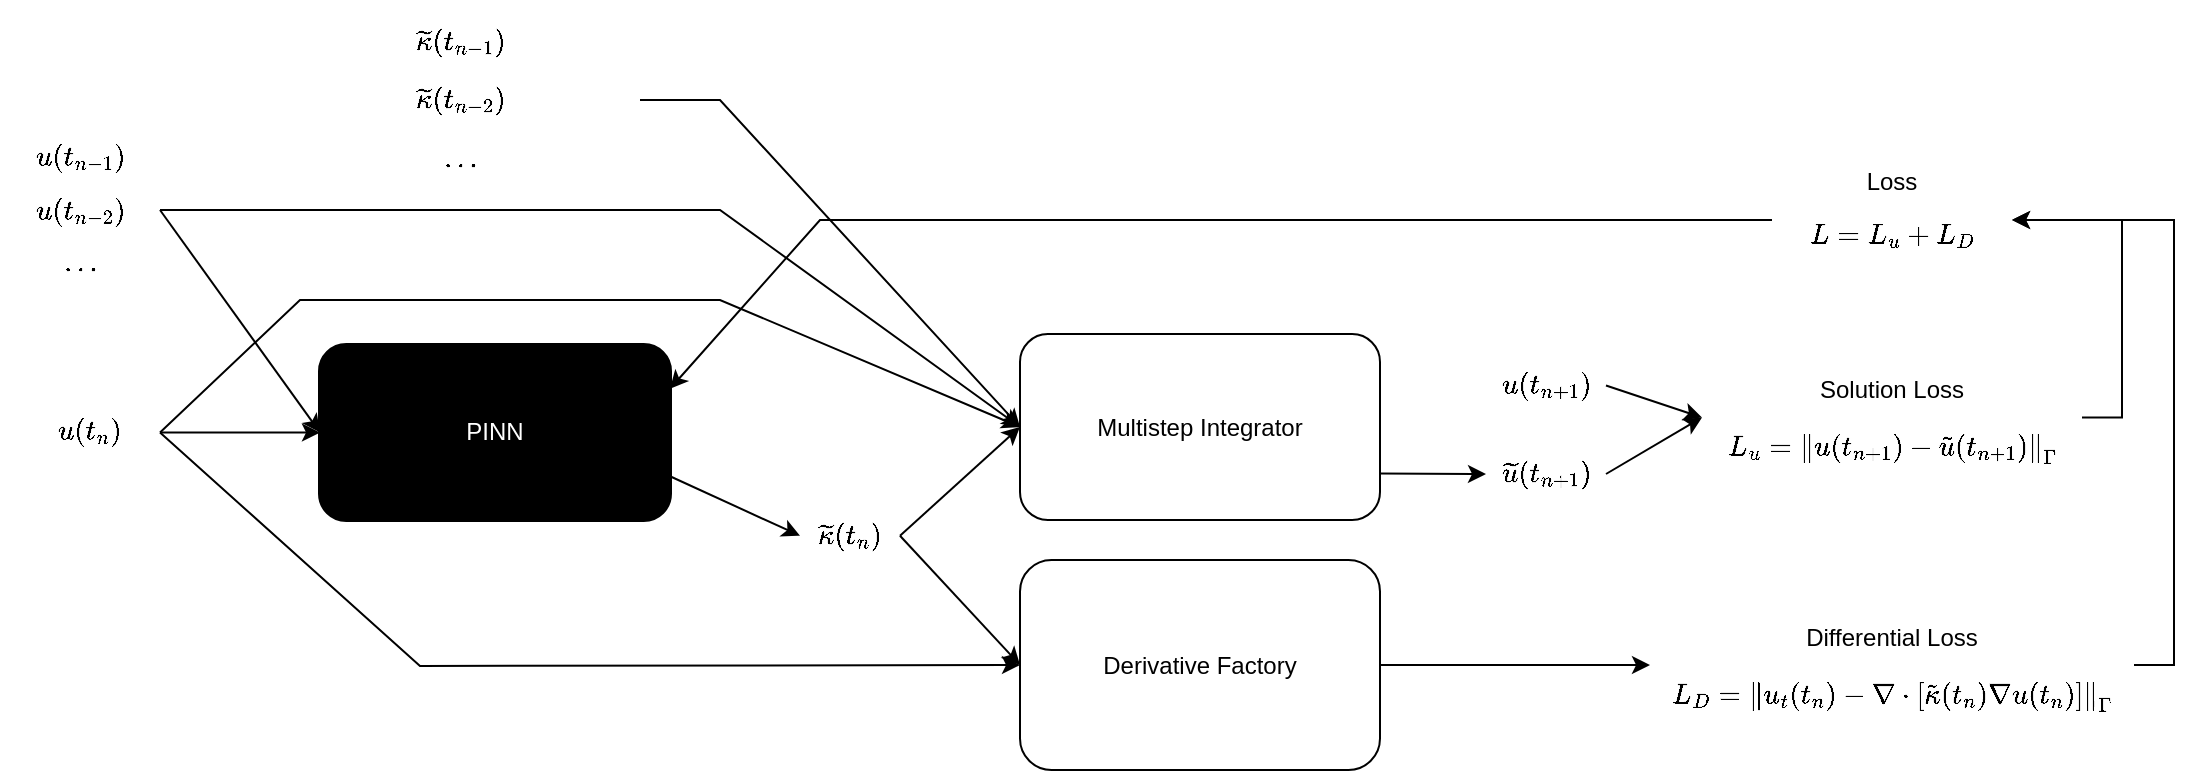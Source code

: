 <mxfile version="26.0.11">
  <diagram name="Page-1" id="dHEjQKyAx2glMH0PPZ7r">
    <mxGraphModel dx="1425" dy="763" grid="1" gridSize="10" guides="1" tooltips="1" connect="1" arrows="1" fold="1" page="1" pageScale="1" pageWidth="2000" pageHeight="2000" math="1" shadow="0">
      <root>
        <mxCell id="0" />
        <mxCell id="1" parent="0" />
        <mxCell id="L2Xz_SyH8n0p4nSWYo8K-233" value="&lt;font style=&quot;color: rgb(255, 255, 255);&quot;&gt;PINN&lt;/font&gt;" style="rounded=1;whiteSpace=wrap;html=1;strokeWidth=2;fillColor=#000000;" parent="1" vertex="1">
          <mxGeometry x="200" y="212.5" width="175" height="87.5" as="geometry" />
        </mxCell>
        <mxCell id="L2Xz_SyH8n0p4nSWYo8K-247" value="" style="endArrow=classic;html=1;rounded=0;exitX=1;exitY=0.75;exitDx=0;exitDy=0;entryX=0;entryY=0.5;entryDx=0;entryDy=0;" parent="1" source="L2Xz_SyH8n0p4nSWYo8K-233" target="yh-87h6LT-zxQJzMNpkT-10" edge="1">
          <mxGeometry width="50" height="50" relative="1" as="geometry">
            <mxPoint x="630" y="460.25" as="sourcePoint" />
            <mxPoint x="700" y="320" as="targetPoint" />
          </mxGeometry>
        </mxCell>
        <mxCell id="L2Xz_SyH8n0p4nSWYo8K-256" value="Multistep Integrator" style="rounded=1;whiteSpace=wrap;html=1;" parent="1" vertex="1">
          <mxGeometry x="550" y="207.0" width="180" height="93" as="geometry" />
        </mxCell>
        <mxCell id="L2Xz_SyH8n0p4nSWYo8K-257" value="" style="endArrow=classic;html=1;rounded=0;exitX=1;exitY=0.5;exitDx=0;exitDy=0;entryX=0;entryY=0.5;entryDx=0;entryDy=0;" parent="1" source="yh-87h6LT-zxQJzMNpkT-10" target="L2Xz_SyH8n0p4nSWYo8K-256" edge="1">
          <mxGeometry width="50" height="50" relative="1" as="geometry">
            <mxPoint x="620" y="373.38" as="sourcePoint" />
            <mxPoint x="700" y="214.22" as="targetPoint" />
          </mxGeometry>
        </mxCell>
        <mxCell id="L2Xz_SyH8n0p4nSWYo8K-262" value="`\tilde{u}(t_{n + 1})`" style="text;html=1;align=center;verticalAlign=middle;whiteSpace=wrap;rounded=0;" parent="1" vertex="1">
          <mxGeometry x="783" y="262" width="60" height="30" as="geometry" />
        </mxCell>
        <mxCell id="L2Xz_SyH8n0p4nSWYo8K-263" value="" style="endArrow=classic;html=1;rounded=0;exitX=1;exitY=0.75;exitDx=0;exitDy=0;entryX=0;entryY=0.5;entryDx=0;entryDy=0;" parent="1" source="L2Xz_SyH8n0p4nSWYo8K-256" target="L2Xz_SyH8n0p4nSWYo8K-262" edge="1">
          <mxGeometry width="50" height="50" relative="1" as="geometry">
            <mxPoint x="880" y="449.28" as="sourcePoint" />
            <mxPoint x="930" y="399.28" as="targetPoint" />
          </mxGeometry>
        </mxCell>
        <mxCell id="yh-87h6LT-zxQJzMNpkT-37" style="edgeStyle=orthogonalEdgeStyle;rounded=0;orthogonalLoop=1;jettySize=auto;html=1;exitX=1;exitY=0.5;exitDx=0;exitDy=0;entryX=1;entryY=0.5;entryDx=0;entryDy=0;" parent="1" source="yh-87h6LT-zxQJzMNpkT-4" target="yh-87h6LT-zxQJzMNpkT-34" edge="1">
          <mxGeometry relative="1" as="geometry" />
        </mxCell>
        <mxCell id="yh-87h6LT-zxQJzMNpkT-4" value="Differential Loss&lt;br&gt;&lt;div&gt;&lt;br&gt;&lt;/div&gt;&lt;div&gt;\( L_D = \left\| u_t(t_n) - \nabla \cdot \left[ \tilde{\kappa}(t_n) \nabla u(t_n) \right] \right\|_\Gamma \)&lt;/div&gt;" style="text;html=1;align=center;verticalAlign=middle;whiteSpace=wrap;rounded=0;" parent="1" vertex="1">
          <mxGeometry x="865" y="332.5" width="242" height="80" as="geometry" />
        </mxCell>
        <mxCell id="yh-87h6LT-zxQJzMNpkT-36" style="edgeStyle=orthogonalEdgeStyle;rounded=0;orthogonalLoop=1;jettySize=auto;html=1;exitX=1;exitY=0.5;exitDx=0;exitDy=0;entryX=1;entryY=0.5;entryDx=0;entryDy=0;" parent="1" source="yh-87h6LT-zxQJzMNpkT-8" target="yh-87h6LT-zxQJzMNpkT-34" edge="1">
          <mxGeometry relative="1" as="geometry" />
        </mxCell>
        <mxCell id="yh-87h6LT-zxQJzMNpkT-8" value="Solution Loss&lt;div&gt;&lt;br&gt;&lt;/div&gt;&lt;div&gt;\( L_u = \left\| u(t_{n+1}) - \tilde{u}(t_{n+1}) \right\|_\Gamma \)&lt;/div&gt;" style="text;html=1;align=center;verticalAlign=middle;whiteSpace=wrap;rounded=0;" parent="1" vertex="1">
          <mxGeometry x="891" y="213.75" width="190" height="70" as="geometry" />
        </mxCell>
        <mxCell id="yh-87h6LT-zxQJzMNpkT-10" value="`\tilde{\kappa}(t_n)`" style="text;html=1;align=center;verticalAlign=middle;whiteSpace=wrap;rounded=0;" parent="1" vertex="1">
          <mxGeometry x="440" y="292.88" width="50" height="30" as="geometry" />
        </mxCell>
        <mxCell id="yh-87h6LT-zxQJzMNpkT-13" value="Derivative Factory" style="rounded=1;whiteSpace=wrap;html=1;" parent="1" vertex="1">
          <mxGeometry x="550" y="320" width="180" height="105" as="geometry" />
        </mxCell>
        <mxCell id="yh-87h6LT-zxQJzMNpkT-15" value="" style="endArrow=classic;html=1;rounded=0;exitX=1;exitY=0.5;exitDx=0;exitDy=0;entryX=0;entryY=0.5;entryDx=0;entryDy=0;" parent="1" source="yh-87h6LT-zxQJzMNpkT-10" target="yh-87h6LT-zxQJzMNpkT-13" edge="1">
          <mxGeometry width="50" height="50" relative="1" as="geometry">
            <mxPoint x="510" y="240" as="sourcePoint" />
            <mxPoint x="560" y="190" as="targetPoint" />
          </mxGeometry>
        </mxCell>
        <mxCell id="yh-87h6LT-zxQJzMNpkT-18" value="`u(t_n)`" style="text;html=1;align=center;verticalAlign=middle;whiteSpace=wrap;rounded=0;" parent="1" vertex="1">
          <mxGeometry x="50" y="231.25" width="70" height="50" as="geometry" />
        </mxCell>
        <mxCell id="yh-87h6LT-zxQJzMNpkT-21" value="" style="endArrow=classic;html=1;rounded=0;exitX=1;exitY=0.5;exitDx=0;exitDy=0;entryX=0;entryY=0.5;entryDx=0;entryDy=0;" parent="1" source="yh-87h6LT-zxQJzMNpkT-18" target="L2Xz_SyH8n0p4nSWYo8K-233" edge="1">
          <mxGeometry width="50" height="50" relative="1" as="geometry">
            <mxPoint x="210" y="450" as="sourcePoint" />
            <mxPoint x="260" y="400" as="targetPoint" />
          </mxGeometry>
        </mxCell>
        <mxCell id="yh-87h6LT-zxQJzMNpkT-24" value="`u(t_{n+1})`" style="text;html=1;align=center;verticalAlign=middle;whiteSpace=wrap;rounded=0;" parent="1" vertex="1">
          <mxGeometry x="783" y="212.5" width="60" height="40.5" as="geometry" />
        </mxCell>
        <mxCell id="yh-87h6LT-zxQJzMNpkT-25" value="" style="endArrow=classic;html=1;rounded=0;exitX=1;exitY=0.5;exitDx=0;exitDy=0;entryX=0;entryY=0.5;entryDx=0;entryDy=0;" parent="1" source="L2Xz_SyH8n0p4nSWYo8K-262" target="yh-87h6LT-zxQJzMNpkT-8" edge="1">
          <mxGeometry width="50" height="50" relative="1" as="geometry">
            <mxPoint x="934" y="472" as="sourcePoint" />
            <mxPoint x="984" y="422" as="targetPoint" />
          </mxGeometry>
        </mxCell>
        <mxCell id="yh-87h6LT-zxQJzMNpkT-26" value="" style="endArrow=classic;html=1;rounded=0;exitX=1;exitY=0.5;exitDx=0;exitDy=0;entryX=0;entryY=0.5;entryDx=0;entryDy=0;" parent="1" source="yh-87h6LT-zxQJzMNpkT-24" target="yh-87h6LT-zxQJzMNpkT-8" edge="1">
          <mxGeometry width="50" height="50" relative="1" as="geometry">
            <mxPoint x="964" y="462" as="sourcePoint" />
            <mxPoint x="1014" y="412" as="targetPoint" />
          </mxGeometry>
        </mxCell>
        <mxCell id="yh-87h6LT-zxQJzMNpkT-28" value="" style="endArrow=classic;html=1;rounded=0;exitX=1;exitY=0.5;exitDx=0;exitDy=0;entryX=0;entryY=0.5;entryDx=0;entryDy=0;" parent="1" source="yh-87h6LT-zxQJzMNpkT-13" target="yh-87h6LT-zxQJzMNpkT-4" edge="1">
          <mxGeometry width="50" height="50" relative="1" as="geometry">
            <mxPoint x="800" y="690" as="sourcePoint" />
            <mxPoint x="850" y="640" as="targetPoint" />
          </mxGeometry>
        </mxCell>
        <mxCell id="yh-87h6LT-zxQJzMNpkT-30" value="" style="endArrow=classic;html=1;rounded=0;exitX=1;exitY=0.5;exitDx=0;exitDy=0;entryX=0;entryY=0.5;entryDx=0;entryDy=0;" parent="1" source="yh-87h6LT-zxQJzMNpkT-18" target="yh-87h6LT-zxQJzMNpkT-13" edge="1">
          <mxGeometry width="50" height="50" relative="1" as="geometry">
            <mxPoint x="170" y="400" as="sourcePoint" />
            <mxPoint x="220" y="350" as="targetPoint" />
            <Array as="points">
              <mxPoint x="250" y="373" />
            </Array>
          </mxGeometry>
        </mxCell>
        <mxCell id="yh-87h6LT-zxQJzMNpkT-34" value="Loss&lt;div&gt;$$ L = L_u + L_D $$&lt;/div&gt;" style="text;html=1;align=center;verticalAlign=middle;whiteSpace=wrap;rounded=0;" parent="1" vertex="1">
          <mxGeometry x="926" y="110" width="120" height="80" as="geometry" />
        </mxCell>
        <mxCell id="yh-87h6LT-zxQJzMNpkT-35" value="" style="endArrow=classic;html=1;rounded=0;exitX=0;exitY=0.5;exitDx=0;exitDy=0;entryX=1;entryY=0.25;entryDx=0;entryDy=0;" parent="1" source="yh-87h6LT-zxQJzMNpkT-34" target="L2Xz_SyH8n0p4nSWYo8K-233" edge="1">
          <mxGeometry width="50" height="50" relative="1" as="geometry">
            <mxPoint x="840" y="130" as="sourcePoint" />
            <mxPoint x="890" y="80" as="targetPoint" />
            <Array as="points">
              <mxPoint x="450" y="150" />
            </Array>
          </mxGeometry>
        </mxCell>
        <mxCell id="yh-87h6LT-zxQJzMNpkT-38" value="$$ u(t_{n-1}) $$&lt;div&gt;$$ u(t_{n-2}) $$&lt;/div&gt;&lt;div&gt;$$ \dots $$&lt;/div&gt;" style="text;html=1;align=center;verticalAlign=middle;whiteSpace=wrap;rounded=0;" parent="1" vertex="1">
          <mxGeometry x="40" y="100" width="80" height="90" as="geometry" />
        </mxCell>
        <mxCell id="yh-87h6LT-zxQJzMNpkT-40" value="" style="endArrow=classic;html=1;rounded=0;exitX=1;exitY=0.5;exitDx=0;exitDy=0;entryX=0;entryY=0.5;entryDx=0;entryDy=0;" parent="1" source="yh-87h6LT-zxQJzMNpkT-38" target="L2Xz_SyH8n0p4nSWYo8K-256" edge="1">
          <mxGeometry width="50" height="50" relative="1" as="geometry">
            <mxPoint x="150" y="90" as="sourcePoint" />
            <mxPoint x="200" y="40" as="targetPoint" />
            <Array as="points">
              <mxPoint x="400" y="145" />
            </Array>
          </mxGeometry>
        </mxCell>
        <mxCell id="yh-87h6LT-zxQJzMNpkT-44" value="" style="endArrow=classic;html=1;rounded=0;exitX=1;exitY=0.5;exitDx=0;exitDy=0;entryX=0;entryY=0.5;entryDx=0;entryDy=0;" parent="1" source="yh-87h6LT-zxQJzMNpkT-45" target="L2Xz_SyH8n0p4nSWYo8K-256" edge="1">
          <mxGeometry width="50" height="50" relative="1" as="geometry">
            <mxPoint x="360" y="90" as="sourcePoint" />
            <mxPoint x="560" y="-40" as="targetPoint" />
            <Array as="points">
              <mxPoint x="400" y="90" />
            </Array>
          </mxGeometry>
        </mxCell>
        <mxCell id="yh-87h6LT-zxQJzMNpkT-45" value="&lt;div&gt;`\tilde{\kappa}(t_{n-1})`&lt;/div&gt;&lt;div&gt;&lt;br&gt;&lt;/div&gt;&lt;div&gt;`\tilde{\kappa}(t_{n-2})`&lt;/div&gt;&lt;div&gt;&lt;br&gt;&lt;/div&gt;&lt;div&gt;\(\dots\)&lt;/div&gt;" style="text;html=1;align=center;verticalAlign=middle;whiteSpace=wrap;rounded=0;" parent="1" vertex="1">
          <mxGeometry x="180" y="40" width="180" height="100" as="geometry" />
        </mxCell>
        <mxCell id="yh-87h6LT-zxQJzMNpkT-46" value="" style="endArrow=classic;html=1;rounded=0;exitX=1;exitY=0.5;exitDx=0;exitDy=0;entryX=0;entryY=0.5;entryDx=0;entryDy=0;" parent="1" source="yh-87h6LT-zxQJzMNpkT-18" target="L2Xz_SyH8n0p4nSWYo8K-256" edge="1">
          <mxGeometry width="50" height="50" relative="1" as="geometry">
            <mxPoint x="150" y="480" as="sourcePoint" />
            <mxPoint x="200" y="430" as="targetPoint" />
            <Array as="points">
              <mxPoint x="190" y="190" />
              <mxPoint x="400" y="190" />
            </Array>
          </mxGeometry>
        </mxCell>
        <mxCell id="yh-87h6LT-zxQJzMNpkT-47" value="" style="endArrow=classic;html=1;rounded=0;exitX=1;exitY=0.5;exitDx=0;exitDy=0;entryX=0;entryY=0.5;entryDx=0;entryDy=0;" parent="1" source="yh-87h6LT-zxQJzMNpkT-38" target="L2Xz_SyH8n0p4nSWYo8K-233" edge="1">
          <mxGeometry width="50" height="50" relative="1" as="geometry">
            <mxPoint x="30" y="190" as="sourcePoint" />
            <mxPoint x="80" y="140" as="targetPoint" />
          </mxGeometry>
        </mxCell>
      </root>
    </mxGraphModel>
  </diagram>
</mxfile>
